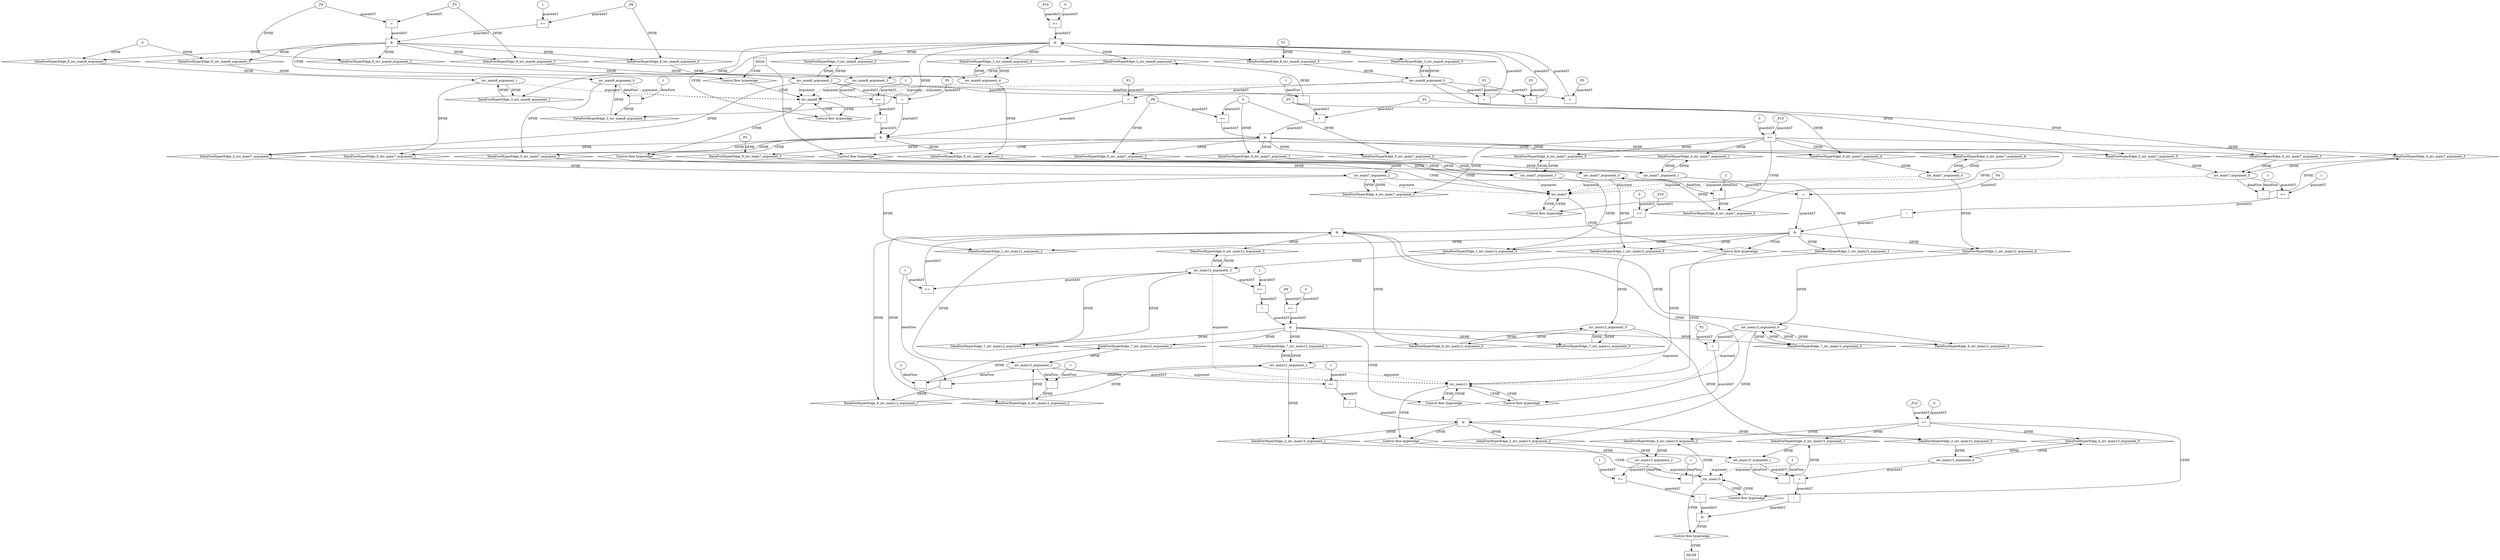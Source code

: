 digraph dag {
"inv_main12" [label="inv_main12" nodeName="inv_main12" class=CONTROL  shape="rect"];
"inv_main15" [label="inv_main15" nodeName="inv_main15" class=CONTROL  shape="rect"];
"inv_main7" [label="inv_main7" nodeName="inv_main7" class=CONTROL  shape="rect"];
"inv_main8" [label="inv_main8" nodeName="inv_main8" class=CONTROL  shape="rect"];
FALSE [label="FALSE" nodeName=FALSE class=CONTROL  shape="rect"];
Initial [label="Initial" nodeName=Initial class=CONTROL  shape="rect"];
ControlFowHyperEdge_0 [label="Control flow hyperedge" nodeName=ControlFowHyperEdge_0 class=controlFlowHyperEdge shape="diamond"];
"inv_main8" -> ControlFowHyperEdge_0 [label="CFHE"]
ControlFowHyperEdge_0 -> "inv_main7" [label="CFHE"]
ControlFowHyperEdge_1 [label="Control flow hyperedge" nodeName=ControlFowHyperEdge_1 class=controlFlowHyperEdge shape="diamond"];
"inv_main7" -> ControlFowHyperEdge_1 [label="CFHE"]
ControlFowHyperEdge_1 -> "inv_main12" [label="CFHE"]
ControlFowHyperEdge_2 [label="Control flow hyperedge" nodeName=ControlFowHyperEdge_2 class=controlFlowHyperEdge shape="diamond"];
"inv_main12" -> ControlFowHyperEdge_2 [label="CFHE"]
ControlFowHyperEdge_2 -> "inv_main15" [label="CFHE"]
ControlFowHyperEdge_3 [label="Control flow hyperedge" nodeName=ControlFowHyperEdge_3 class=controlFlowHyperEdge shape="diamond"];
"inv_main8" -> ControlFowHyperEdge_3 [label="CFHE"]
ControlFowHyperEdge_3 -> "inv_main8" [label="CFHE"]
ControlFowHyperEdge_4 [label="Control flow hyperedge" nodeName=ControlFowHyperEdge_4 class=controlFlowHyperEdge shape="diamond"];
"inv_main7" -> ControlFowHyperEdge_4 [label="CFHE"]
ControlFowHyperEdge_4 -> "inv_main7" [label="CFHE"]
ControlFowHyperEdge_5 [label="Control flow hyperedge" nodeName=ControlFowHyperEdge_5 class=controlFlowHyperEdge shape="diamond"];
"inv_main15" -> ControlFowHyperEdge_5 [label="CFHE"]
ControlFowHyperEdge_5 -> "inv_main15" [label="CFHE"]
ControlFowHyperEdge_6 [label="Control flow hyperedge" nodeName=ControlFowHyperEdge_6 class=controlFlowHyperEdge shape="diamond"];
"inv_main12" -> ControlFowHyperEdge_6 [label="CFHE"]
ControlFowHyperEdge_6 -> "inv_main12" [label="CFHE"]
ControlFowHyperEdge_7 [label="Control flow hyperedge" nodeName=ControlFowHyperEdge_7 class=controlFlowHyperEdge shape="diamond"];
"inv_main12" -> ControlFowHyperEdge_7 [label="CFHE"]
ControlFowHyperEdge_7 -> "inv_main12" [label="CFHE"]
ControlFowHyperEdge_8 [label="Control flow hyperedge" nodeName=ControlFowHyperEdge_8 class=controlFlowHyperEdge shape="diamond"];
"Initial" -> ControlFowHyperEdge_8 [label="CFHE"]
ControlFowHyperEdge_8 -> "inv_main8" [label="CFHE"]
ControlFowHyperEdge_9 [label="Control flow hyperedge" nodeName=ControlFowHyperEdge_9 class=controlFlowHyperEdge shape="diamond"];
"Initial" -> ControlFowHyperEdge_9 [label="CFHE"]
ControlFowHyperEdge_9 -> "inv_main7" [label="CFHE"]
ControlFowHyperEdge_10 [label="Control flow hyperedge" nodeName=ControlFowHyperEdge_10 class=controlFlowHyperEdge shape="diamond"];
"inv_main15" -> ControlFowHyperEdge_10 [label="CFHE"]
ControlFowHyperEdge_10 -> "FALSE" [label="CFHE"]
"inv_main7_argument_0" [label="inv_main7_argument_0" nodeName=argument0 class=argument  head="inv_main7" shape="oval"];
"inv_main7_argument_0" -> "inv_main7"[label="argument" style="dashed"]
"inv_main7_argument_1" [label="inv_main7_argument_1" nodeName=argument1 class=argument  head="inv_main7" shape="oval"];
"inv_main7_argument_1" -> "inv_main7"[label="argument" style="dashed"]
"inv_main7_argument_2" [label="inv_main7_argument_2" nodeName=argument2 class=argument  head="inv_main7" shape="oval"];
"inv_main7_argument_2" -> "inv_main7"[label="argument" style="dashed"]
"inv_main7_argument_3" [label="inv_main7_argument_3" nodeName=argument3 class=argument  head="inv_main7" shape="oval"];
"inv_main7_argument_3" -> "inv_main7"[label="argument" style="dashed"]
"inv_main7_argument_4" [label="inv_main7_argument_4" nodeName=argument4 class=argument  head="inv_main7" shape="oval"];
"inv_main7_argument_4" -> "inv_main7"[label="argument" style="dashed"]
"inv_main7_argument_5" [label="inv_main7_argument_5" nodeName=argument5 class=argument  head="inv_main7" shape="oval"];
"inv_main7_argument_5" -> "inv_main7"[label="argument" style="dashed"]
"inv_main8_argument_0" [label="inv_main8_argument_0" nodeName=argument0 class=argument  head="inv_main8" shape="oval"];
"inv_main8_argument_0" -> "inv_main8"[label="argument" style="dashed"]
"inv_main8_argument_1" [label="inv_main8_argument_1" nodeName=argument1 class=argument  head="inv_main8" shape="oval"];
"inv_main8_argument_1" -> "inv_main8"[label="argument" style="dashed"]
"inv_main8_argument_2" [label="inv_main8_argument_2" nodeName=argument2 class=argument  head="inv_main8" shape="oval"];
"inv_main8_argument_2" -> "inv_main8"[label="argument" style="dashed"]
"inv_main8_argument_3" [label="inv_main8_argument_3" nodeName=argument3 class=argument  head="inv_main8" shape="oval"];
"inv_main8_argument_3" -> "inv_main8"[label="argument" style="dashed"]
"inv_main8_argument_4" [label="inv_main8_argument_4" nodeName=argument4 class=argument  head="inv_main8" shape="oval"];
"inv_main8_argument_4" -> "inv_main8"[label="argument" style="dashed"]
"inv_main8_argument_5" [label="inv_main8_argument_5" nodeName=argument5 class=argument  head="inv_main8" shape="oval"];
"inv_main8_argument_5" -> "inv_main8"[label="argument" style="dashed"]
"inv_main12_argument_0" [label="inv_main12_argument_0" nodeName=argument0 class=argument  head="inv_main12" shape="oval"];
"inv_main12_argument_0" -> "inv_main12"[label="argument" style="dashed"]
"inv_main12_argument_1" [label="inv_main12_argument_1" nodeName=argument1 class=argument  head="inv_main12" shape="oval"];
"inv_main12_argument_1" -> "inv_main12"[label="argument" style="dashed"]
"inv_main12_argument_2" [label="inv_main12_argument_2" nodeName=argument2 class=argument  head="inv_main12" shape="oval"];
"inv_main12_argument_2" -> "inv_main12"[label="argument" style="dashed"]
"inv_main12_argument_3" [label="inv_main12_argument_3" nodeName=argument3 class=argument  head="inv_main12" shape="oval"];
"inv_main12_argument_3" -> "inv_main12"[label="argument" style="dashed"]
"inv_main12_argument_4" [label="inv_main12_argument_4" nodeName=argument4 class=argument  head="inv_main12" shape="oval"];
"inv_main12_argument_4" -> "inv_main12"[label="argument" style="dashed"]
"inv_main15_argument_0" [label="inv_main15_argument_0" nodeName=argument0 class=argument  head="inv_main15" shape="oval"];
"inv_main15_argument_0" -> "inv_main15"[label="argument" style="dashed"]
"inv_main15_argument_1" [label="inv_main15_argument_1" nodeName=argument1 class=argument  head="inv_main15" shape="oval"];
"inv_main15_argument_1" -> "inv_main15"[label="argument" style="dashed"]
"inv_main15_argument_2" [label="inv_main15_argument_2" nodeName=argument2 class=argument  head="inv_main15" shape="oval"];
"inv_main15_argument_2" -> "inv_main15"[label="argument" style="dashed"]

"xxxinv_main7___inv_main8_0xxx_and" [label="&" nodeName="xxxinv_main7___inv_main8_0xxx_and" class=Operator shape="rect"];
"xxxinv_main7___inv_main8_0xxxguard_0_node_0" [label="!" nodeName="xxxinv_main7___inv_main8_0xxxguard_0_node_0" class=Operator shape="rect"];
"xxxinv_main7___inv_main8_0xxxguard_0_node_1" [label=">=" nodeName="xxxinv_main7___inv_main8_0xxxguard_0_node_1" class=Operator  shape="rect"];
"xxxinv_main7___inv_main8_0xxxguard_0_node_3" [label="1" nodeName="xxxinv_main7___inv_main8_0xxxguard_0_node_3" class=IdealInt ];
"xxxinv_main7___inv_main8_0xxxguard_0_node_1" -> "xxxinv_main7___inv_main8_0xxxguard_0_node_0"[label="guardAST"]
"inv_main8_argument_3" -> "xxxinv_main7___inv_main8_0xxxguard_0_node_1"[label="guardAST"]
"xxxinv_main7___inv_main8_0xxxguard_0_node_3" -> "xxxinv_main7___inv_main8_0xxxguard_0_node_1"[label="guardAST"]

"xxxinv_main7___inv_main8_0xxxguard_0_node_0" -> "xxxinv_main7___inv_main8_0xxx_and" [label="guardAST"];
"xxxinv_main7___inv_main8_0xxxguard1_node_0" [label="=" nodeName="xxxinv_main7___inv_main8_0xxxguard1_node_0" class=Operator  shape="rect"];
"xxxinv_main7___inv_main8_0xxxguard1_node_1" [label="P5" nodeName="xxxinv_main7___inv_main8_0xxxguard1_node_1" class=symbolicConstant ];
"xxxinv_main7___inv_main8_0xxxguard1_node_1" -> "xxxinv_main7___inv_main8_0xxxguard1_node_0"[label="guardAST"]
"inv_main8_argument_2" -> "xxxinv_main7___inv_main8_0xxxguard1_node_0"[label="guardAST"]

"xxxinv_main7___inv_main8_0xxxguard1_node_0" -> "xxxinv_main7___inv_main8_0xxx_and" [label="guardAST"];
"xxxinv_main7___inv_main8_0xxxguard2_node_0" [label="=" nodeName="xxxinv_main7___inv_main8_0xxxguard2_node_0" class=Operator  shape="rect"];
"xxxinv_main7___inv_main8_0xxxguard2_node_1" [label="P3" nodeName="xxxinv_main7___inv_main8_0xxxguard2_node_1" class=symbolicConstant ];
"xxxinv_main7___inv_main8_0xxxguard2_node_1" -> "xxxinv_main7___inv_main8_0xxxguard2_node_0"[label="guardAST"]
"inv_main8_argument_5" -> "xxxinv_main7___inv_main8_0xxxguard2_node_0"[label="guardAST"]

"xxxinv_main7___inv_main8_0xxxguard2_node_0" -> "xxxinv_main7___inv_main8_0xxx_and" [label="guardAST"];
"xxxinv_main7___inv_main8_0xxx_and" -> "ControlFowHyperEdge_0" [label="CFHE"];

"xxxinv_main12___inv_main7_1xxx_and" [label="&" nodeName="xxxinv_main12___inv_main7_1xxx_and" class=Operator shape="rect"];
"xxxinv_main12___inv_main7_1xxxguard_0_node_0" [label="!" nodeName="xxxinv_main12___inv_main7_1xxxguard_0_node_0" class=Operator shape="rect"];
"xxxinv_main12___inv_main7_1xxxguard_0_node_1" [label=">=" nodeName="xxxinv_main12___inv_main7_1xxxguard_0_node_1" class=Operator  shape="rect"];
"xxxinv_main12___inv_main7_1xxxguard_0_node_3" [label="1" nodeName="xxxinv_main12___inv_main7_1xxxguard_0_node_3" class=IdealInt ];
"xxxinv_main12___inv_main7_1xxxguard_0_node_1" -> "xxxinv_main12___inv_main7_1xxxguard_0_node_0"[label="guardAST"]
"inv_main7_argument_5" -> "xxxinv_main12___inv_main7_1xxxguard_0_node_1"[label="guardAST"]
"xxxinv_main12___inv_main7_1xxxguard_0_node_3" -> "xxxinv_main12___inv_main7_1xxxguard_0_node_1"[label="guardAST"]

"xxxinv_main12___inv_main7_1xxxguard_0_node_0" -> "xxxinv_main12___inv_main7_1xxx_and" [label="guardAST"];
"xxxinv_main12___inv_main7_1xxxguard1_node_0" [label="=" nodeName="xxxinv_main12___inv_main7_1xxxguard1_node_0" class=Operator  shape="rect"];
"xxxinv_main12___inv_main7_1xxxguard1_node_1" [label="P4" nodeName="xxxinv_main12___inv_main7_1xxxguard1_node_1" class=symbolicConstant ];
"xxxinv_main12___inv_main7_1xxxguard1_node_1" -> "xxxinv_main12___inv_main7_1xxxguard1_node_0"[label="guardAST"]
"inv_main7_argument_2" -> "xxxinv_main12___inv_main7_1xxxguard1_node_0"[label="guardAST"]

"xxxinv_main12___inv_main7_1xxxguard1_node_0" -> "xxxinv_main12___inv_main7_1xxx_and" [label="guardAST"];
"xxxinv_main12___inv_main7_1xxx_and" -> "ControlFowHyperEdge_1" [label="CFHE"];

"xxxinv_main15___inv_main12_2xxx_and" [label="&" nodeName="xxxinv_main15___inv_main12_2xxx_and" class=Operator shape="rect"];
"xxxinv_main15___inv_main12_2xxxguard_0_node_0" [label="!" nodeName="xxxinv_main15___inv_main12_2xxxguard_0_node_0" class=Operator shape="rect"];
"xxxinv_main15___inv_main12_2xxxguard_0_node_1" [label=">=" nodeName="xxxinv_main15___inv_main12_2xxxguard_0_node_1" class=Operator  shape="rect"];
"xxxinv_main15___inv_main12_2xxxguard_0_node_3" [label="1" nodeName="xxxinv_main15___inv_main12_2xxxguard_0_node_3" class=IdealInt ];
"xxxinv_main15___inv_main12_2xxxguard_0_node_1" -> "xxxinv_main15___inv_main12_2xxxguard_0_node_0"[label="guardAST"]
"inv_main12_argument_2" -> "xxxinv_main15___inv_main12_2xxxguard_0_node_1"[label="guardAST"]
"xxxinv_main15___inv_main12_2xxxguard_0_node_3" -> "xxxinv_main15___inv_main12_2xxxguard_0_node_1"[label="guardAST"]

"xxxinv_main15___inv_main12_2xxxguard_0_node_0" -> "xxxinv_main15___inv_main12_2xxx_and" [label="guardAST"];
"xxxinv_main15___inv_main12_2xxxguard1_node_0" [label="=" nodeName="xxxinv_main15___inv_main12_2xxxguard1_node_0" class=Operator  shape="rect"];
"xxxinv_main15___inv_main12_2xxxguard1_node_1" [label="P2" nodeName="xxxinv_main15___inv_main12_2xxxguard1_node_1" class=symbolicConstant ];
"xxxinv_main15___inv_main12_2xxxguard1_node_1" -> "xxxinv_main15___inv_main12_2xxxguard1_node_0"[label="guardAST"]
"inv_main12_argument_4" -> "xxxinv_main15___inv_main12_2xxxguard1_node_0"[label="guardAST"]

"xxxinv_main15___inv_main12_2xxxguard1_node_0" -> "xxxinv_main15___inv_main12_2xxx_and" [label="guardAST"];
"xxxinv_main15___inv_main12_2xxx_and" -> "ControlFowHyperEdge_2" [label="CFHE"];
"xxxinv_main8___inv_main8_3xxx_and" [label="&" nodeName="xxxinv_main8___inv_main8_3xxx_and" class=Operator shape="rect"];
"xxxinv_main8___inv_main8_3xxxguard_0_node_0" [label=">=" nodeName="xxxinv_main8___inv_main8_3xxxguard_0_node_0" class=Operator  shape="rect"];
"xxxinv_main8___inv_main8_3xxxguard_0_node_1" [label="_P10" nodeName="xxxinv_main8___inv_main8_3xxxguard_0_node_1" class=symbolicConstant ];
"xxxinv_main8___inv_main8_3xxxguard_0_node_2" [label="0" nodeName="xxxinv_main8___inv_main8_3xxxguard_0_node_2" class=IdealInt ];
"xxxinv_main8___inv_main8_3xxxguard_0_node_1" -> "xxxinv_main8___inv_main8_3xxxguard_0_node_0"[label="guardAST"]
"xxxinv_main8___inv_main8_3xxxguard_0_node_2" -> "xxxinv_main8___inv_main8_3xxxguard_0_node_0"[label="guardAST"]

"xxxinv_main8___inv_main8_3xxxguard_0_node_0" -> "xxxinv_main8___inv_main8_3xxx_and" [label="guardAST"];
"xxxinv_main8___inv_main8_3xxxguard1_node_0" [label="=" nodeName="xxxinv_main8___inv_main8_3xxxguard1_node_0" class=Operator  shape="rect"];
"xxxinv_main8___inv_main8_3xxxguard1_node_1" [label="P5" nodeName="xxxinv_main8___inv_main8_3xxxguard1_node_1" class=symbolicConstant ];
"xxxinv_main8___inv_main8_3xxxguard1_node_1" -> "xxxinv_main8___inv_main8_3xxxguard1_node_0"[label="guardAST"]
"inv_main8_argument_2" -> "xxxinv_main8___inv_main8_3xxxguard1_node_0"[label="guardAST"]

"xxxinv_main8___inv_main8_3xxxguard1_node_0" -> "xxxinv_main8___inv_main8_3xxx_and" [label="guardAST"];
"xxxinv_main8___inv_main8_3xxxguard2_node_0" [label="=" nodeName="xxxinv_main8___inv_main8_3xxxguard2_node_0" class=Operator  shape="rect"];
"xxxinv_main8___inv_main8_3xxxguard2_node_1" [label="P1" nodeName="xxxinv_main8___inv_main8_3xxxguard2_node_1" class=symbolicConstant ];
"xxxinv_main8___inv_main8_3xxxguard2_node_1" -> "xxxinv_main8___inv_main8_3xxxguard2_node_0"[label="guardAST"]
"inv_main8_argument_5" -> "xxxinv_main8___inv_main8_3xxxguard2_node_0"[label="guardAST"]

"xxxinv_main8___inv_main8_3xxxguard2_node_0" -> "xxxinv_main8___inv_main8_3xxx_and" [label="guardAST"];
"xxxinv_main8___inv_main8_3xxxguard3_node_0" [label="=" nodeName="xxxinv_main8___inv_main8_3xxxguard3_node_0" class=Operator  shape="rect"];
"xxxinv_main8___inv_main8_3xxxguard3_node_1" [label="P3" nodeName="xxxinv_main8___inv_main8_3xxxguard3_node_1" class=symbolicConstant ];
"xxxinv_main8___inv_main8_3xxxguard3_node_1" -> "xxxinv_main8___inv_main8_3xxxguard3_node_0"[label="guardAST"]
"inv_main8_argument_5" -> "xxxinv_main8___inv_main8_3xxxguard3_node_0"[label="guardAST"]

"xxxinv_main8___inv_main8_3xxxguard3_node_0" -> "xxxinv_main8___inv_main8_3xxx_and" [label="guardAST"];
"xxxinv_main8___inv_main8_3xxx_and" -> "ControlFowHyperEdge_3" [label="CFHE"];
"xxxinv_main8___inv_main8_3xxxdataFlow_0_node_0" [label="-" nodeName="xxxinv_main8___inv_main8_3xxxdataFlow_0_node_0" class= Operator shape="rect"];
"xxxinv_main8___inv_main8_3xxxdataFlow_0_node_2" [label="-1" nodeName="xxxinv_main8___inv_main8_3xxxdataFlow_0_node_2" class=IdealInt ];
"inv_main8_argument_3" -> "xxxinv_main8___inv_main8_3xxxdataFlow_0_node_0"[label="dataFlow"]
"xxxinv_main8___inv_main8_3xxxdataFlow_0_node_2" -> "xxxinv_main8___inv_main8_3xxxdataFlow_0_node_0"[label="dataFlow"]

"xxxinv_main8___inv_main8_3xxxdataFlow1_node_0" [label="-" nodeName="xxxinv_main8___inv_main8_3xxxdataFlow1_node_0" class= Operator shape="rect"];
"xxxinv_main8___inv_main8_3xxxdataFlow1_node_2" [label="1" nodeName="xxxinv_main8___inv_main8_3xxxdataFlow1_node_2" class=IdealInt ];
"inv_main8_argument_0" -> "xxxinv_main8___inv_main8_3xxxdataFlow1_node_0"[label="dataFlow"]
"xxxinv_main8___inv_main8_3xxxdataFlow1_node_2" -> "xxxinv_main8___inv_main8_3xxxdataFlow1_node_0"[label="dataFlow"]

"xxxinv_main7___inv_main7_4xxxguard_0_node_0" [label=">=" nodeName="xxxinv_main7___inv_main7_4xxxguard_0_node_0" class=Operator  shape="rect"];
"xxxinv_main7___inv_main7_4xxxguard_0_node_1" [label="_P10" nodeName="xxxinv_main7___inv_main7_4xxxguard_0_node_1" class=symbolicConstant ];
"xxxinv_main7___inv_main7_4xxxguard_0_node_2" [label="0" nodeName="xxxinv_main7___inv_main7_4xxxguard_0_node_2" class=IdealInt ];
"xxxinv_main7___inv_main7_4xxxguard_0_node_1" -> "xxxinv_main7___inv_main7_4xxxguard_0_node_0"[label="guardAST"]
"xxxinv_main7___inv_main7_4xxxguard_0_node_2" -> "xxxinv_main7___inv_main7_4xxxguard_0_node_0"[label="guardAST"]

"xxxinv_main7___inv_main7_4xxxguard_0_node_0" -> "ControlFowHyperEdge_4" [label="CFHE"];


"xxxinv_main7___inv_main7_4xxxdataFlow2_node_0" [label="-" nodeName="xxxinv_main7___inv_main7_4xxxdataFlow2_node_0" class= Operator shape="rect"];
"xxxinv_main7___inv_main7_4xxxdataFlow2_node_2" [label="-1" nodeName="xxxinv_main7___inv_main7_4xxxdataFlow2_node_2" class=IdealInt ];
"inv_main7_argument_5" -> "xxxinv_main7___inv_main7_4xxxdataFlow2_node_0"[label="dataFlow"]
"xxxinv_main7___inv_main7_4xxxdataFlow2_node_2" -> "xxxinv_main7___inv_main7_4xxxdataFlow2_node_0"[label="dataFlow"]

"xxxinv_main7___inv_main7_4xxxdataFlow3_node_0" [label="-" nodeName="xxxinv_main7___inv_main7_4xxxdataFlow3_node_0" class= Operator shape="rect"];
"xxxinv_main7___inv_main7_4xxxdataFlow3_node_2" [label="2" nodeName="xxxinv_main7___inv_main7_4xxxdataFlow3_node_2" class=IdealInt ];
"inv_main7_argument_0" -> "xxxinv_main7___inv_main7_4xxxdataFlow3_node_0"[label="dataFlow"]
"xxxinv_main7___inv_main7_4xxxdataFlow3_node_2" -> "xxxinv_main7___inv_main7_4xxxdataFlow3_node_0"[label="dataFlow"]

"xxxinv_main15___inv_main15_5xxxguard_0_node_0" [label=">=" nodeName="xxxinv_main15___inv_main15_5xxxguard_0_node_0" class=Operator  shape="rect"];
"xxxinv_main15___inv_main15_5xxxguard_0_node_1" [label="_P10" nodeName="xxxinv_main15___inv_main15_5xxxguard_0_node_1" class=symbolicConstant ];
"xxxinv_main15___inv_main15_5xxxguard_0_node_2" [label="0" nodeName="xxxinv_main15___inv_main15_5xxxguard_0_node_2" class=IdealInt ];
"xxxinv_main15___inv_main15_5xxxguard_0_node_1" -> "xxxinv_main15___inv_main15_5xxxguard_0_node_0"[label="guardAST"]
"xxxinv_main15___inv_main15_5xxxguard_0_node_2" -> "xxxinv_main15___inv_main15_5xxxguard_0_node_0"[label="guardAST"]

"xxxinv_main15___inv_main15_5xxxguard_0_node_0" -> "ControlFowHyperEdge_5" [label="CFHE"];
"xxxinv_main15___inv_main15_5xxxdataFlow_0_node_0" [label="-" nodeName="xxxinv_main15___inv_main15_5xxxdataFlow_0_node_0" class= Operator shape="rect"];
"xxxinv_main15___inv_main15_5xxxdataFlow_0_node_2" [label="-1" nodeName="xxxinv_main15___inv_main15_5xxxdataFlow_0_node_2" class=IdealInt ];
"inv_main15_argument_2" -> "xxxinv_main15___inv_main15_5xxxdataFlow_0_node_0"[label="dataFlow"]
"xxxinv_main15___inv_main15_5xxxdataFlow_0_node_2" -> "xxxinv_main15___inv_main15_5xxxdataFlow_0_node_0"[label="dataFlow"]

"xxxinv_main15___inv_main15_5xxxdataFlow1_node_0" [label="-" nodeName="xxxinv_main15___inv_main15_5xxxdataFlow1_node_0" class= Operator shape="rect"];
"xxxinv_main15___inv_main15_5xxxdataFlow1_node_2" [label="2" nodeName="xxxinv_main15___inv_main15_5xxxdataFlow1_node_2" class=IdealInt ];
"inv_main15_argument_1" -> "xxxinv_main15___inv_main15_5xxxdataFlow1_node_0"[label="dataFlow"]
"xxxinv_main15___inv_main15_5xxxdataFlow1_node_2" -> "xxxinv_main15___inv_main15_5xxxdataFlow1_node_0"[label="dataFlow"]

"xxxinv_main12___inv_main12_6xxx_and" [label="&" nodeName="xxxinv_main12___inv_main12_6xxx_and" class=Operator shape="rect"];
"xxxinv_main12___inv_main12_6xxxguard_0_node_0" [label=">=" nodeName="xxxinv_main12___inv_main12_6xxxguard_0_node_0" class=Operator  shape="rect"];
"inv_main12_argument_3" -> "xxxinv_main12___inv_main12_6xxxguard_0_node_0"[label="guardAST"]
"xxxinv_main12___inv_main12_6xxxdataFlow2_node_2" -> "xxxinv_main12___inv_main12_6xxxguard_0_node_0"[label="guardAST"]

"xxxinv_main12___inv_main12_6xxxguard_0_node_0" -> "xxxinv_main12___inv_main12_6xxx_and" [label="guardAST"];
"xxxinv_main12___inv_main12_6xxxguard1_node_0" [label=">=" nodeName="xxxinv_main12___inv_main12_6xxxguard1_node_0" class=Operator  shape="rect"];
"xxxinv_main12___inv_main12_6xxxguard1_node_1" [label="_P10" nodeName="xxxinv_main12___inv_main12_6xxxguard1_node_1" class=symbolicConstant ];
"xxxinv_main12___inv_main12_6xxxguard1_node_2" [label="0" nodeName="xxxinv_main12___inv_main12_6xxxguard1_node_2" class=IdealInt ];
"xxxinv_main12___inv_main12_6xxxguard1_node_1" -> "xxxinv_main12___inv_main12_6xxxguard1_node_0"[label="guardAST"]
"xxxinv_main12___inv_main12_6xxxguard1_node_2" -> "xxxinv_main12___inv_main12_6xxxguard1_node_0"[label="guardAST"]

"xxxinv_main12___inv_main12_6xxxguard1_node_0" -> "xxxinv_main12___inv_main12_6xxx_and" [label="guardAST"];
"xxxinv_main12___inv_main12_6xxx_and" -> "ControlFowHyperEdge_6" [label="CFHE"];
"xxxinv_main12___inv_main12_6xxxdataFlow_0_node_0" [label="-" nodeName="xxxinv_main12___inv_main12_6xxxdataFlow_0_node_0" class= Operator shape="rect"];
"xxxinv_main12___inv_main12_6xxxdataFlow_0_node_2" [label="-1" nodeName="xxxinv_main12___inv_main12_6xxxdataFlow_0_node_2" class=IdealInt ];
"inv_main12_argument_2" -> "xxxinv_main12___inv_main12_6xxxdataFlow_0_node_0"[label="dataFlow"]
"xxxinv_main12___inv_main12_6xxxdataFlow_0_node_2" -> "xxxinv_main12___inv_main12_6xxxdataFlow_0_node_0"[label="dataFlow"]


"xxxinv_main12___inv_main12_6xxxdataFlow2_node_0" [label="-" nodeName="xxxinv_main12___inv_main12_6xxxdataFlow2_node_0" class= Operator shape="rect"];
"xxxinv_main12___inv_main12_6xxxdataFlow2_node_2" [label="1" nodeName="xxxinv_main12___inv_main12_6xxxdataFlow2_node_2" class=IdealInt ];
"inv_main12_argument_1" -> "xxxinv_main12___inv_main12_6xxxdataFlow2_node_0"[label="dataFlow"]
"xxxinv_main12___inv_main12_6xxxdataFlow2_node_2" -> "xxxinv_main12___inv_main12_6xxxdataFlow2_node_0"[label="dataFlow"]

"xxxinv_main12___inv_main12_7xxx_and" [label="&" nodeName="xxxinv_main12___inv_main12_7xxx_and" class=Operator shape="rect"];
"xxxinv_main12___inv_main12_7xxxguard_0_node_0" [label="!" nodeName="xxxinv_main12___inv_main12_7xxxguard_0_node_0" class=Operator shape="rect"];
"xxxinv_main12___inv_main12_7xxxguard_0_node_1" [label=">=" nodeName="xxxinv_main12___inv_main12_7xxxguard_0_node_1" class=Operator  shape="rect"];
"xxxinv_main12___inv_main12_7xxxguard_0_node_3" [label="1" nodeName="xxxinv_main12___inv_main12_7xxxguard_0_node_3" class=IdealInt ];
"xxxinv_main12___inv_main12_7xxxguard_0_node_1" -> "xxxinv_main12___inv_main12_7xxxguard_0_node_0"[label="guardAST"]
"inv_main12_argument_3" -> "xxxinv_main12___inv_main12_7xxxguard_0_node_1"[label="guardAST"]
"xxxinv_main12___inv_main12_7xxxguard_0_node_3" -> "xxxinv_main12___inv_main12_7xxxguard_0_node_1"[label="guardAST"]

"xxxinv_main12___inv_main12_7xxxguard_0_node_0" -> "xxxinv_main12___inv_main12_7xxx_and" [label="guardAST"];
"xxxinv_main12___inv_main12_7xxxguard1_node_0" [label=">=" nodeName="xxxinv_main12___inv_main12_7xxxguard1_node_0" class=Operator  shape="rect"];
"xxxinv_main12___inv_main12_7xxxguard1_node_1" [label="_P9" nodeName="xxxinv_main12___inv_main12_7xxxguard1_node_1" class=symbolicConstant ];
"xxxinv_main12___inv_main12_7xxxguard1_node_2" [label="0" nodeName="xxxinv_main12___inv_main12_7xxxguard1_node_2" class=IdealInt ];
"xxxinv_main12___inv_main12_7xxxguard1_node_1" -> "xxxinv_main12___inv_main12_7xxxguard1_node_0"[label="guardAST"]
"xxxinv_main12___inv_main12_7xxxguard1_node_2" -> "xxxinv_main12___inv_main12_7xxxguard1_node_0"[label="guardAST"]

"xxxinv_main12___inv_main12_7xxxguard1_node_0" -> "xxxinv_main12___inv_main12_7xxx_and" [label="guardAST"];
"xxxinv_main12___inv_main12_7xxx_and" -> "ControlFowHyperEdge_7" [label="CFHE"];
"xxxinv_main12___inv_main12_7xxxdataFlow_0_node_0" [label="-" nodeName="xxxinv_main12___inv_main12_7xxxdataFlow_0_node_0" class= Operator shape="rect"];
"xxxinv_main12___inv_main12_7xxxdataFlow_0_node_2" [label="-1" nodeName="xxxinv_main12___inv_main12_7xxxdataFlow_0_node_2" class=IdealInt ];
"inv_main12_argument_2" -> "xxxinv_main12___inv_main12_7xxxdataFlow_0_node_0"[label="dataFlow"]
"xxxinv_main12___inv_main12_7xxxdataFlow_0_node_2" -> "xxxinv_main12___inv_main12_7xxxdataFlow_0_node_0"[label="dataFlow"]


"xxxinv_main8___Initial_8xxx_and" [label="&" nodeName="xxxinv_main8___Initial_8xxx_and" class=Operator shape="rect"];
"xxxinv_main8___Initial_8xxxguard_0_node_0" [label=">=" nodeName="xxxinv_main8___Initial_8xxxguard_0_node_0" class=Operator  shape="rect"];
"xxxinv_main8___Initial_8xxxguard_0_node_2" [label="1" nodeName="xxxinv_main8___Initial_8xxxguard_0_node_2" class=IdealInt ];
"xxxinv_main8___Initial_8xxxdataFlow4_node_0" -> "xxxinv_main8___Initial_8xxxguard_0_node_0"[label="guardAST"]
"xxxinv_main8___Initial_8xxxguard_0_node_2" -> "xxxinv_main8___Initial_8xxxguard_0_node_0"[label="guardAST"]

"xxxinv_main8___Initial_8xxxguard_0_node_0" -> "xxxinv_main8___Initial_8xxx_and" [label="guardAST"];
"xxxinv_main8___Initial_8xxxguard1_node_0" [label="=" nodeName="xxxinv_main8___Initial_8xxxguard1_node_0" class=Operator  shape="rect"];
"xxxinv_main8___Initial_8xxxdataFlow3_node_0" -> "xxxinv_main8___Initial_8xxxguard1_node_0"[label="guardAST"]
"xxxinv_main8___Initial_8xxxdataFlow1_node_0" -> "xxxinv_main8___Initial_8xxxguard1_node_0"[label="guardAST"]

"xxxinv_main8___Initial_8xxxguard1_node_0" -> "xxxinv_main8___Initial_8xxx_and" [label="guardAST"];
"xxxinv_main8___Initial_8xxx_and" -> "ControlFowHyperEdge_8" [label="CFHE"];
"xxxinv_main8___Initial_8xxxdataFlow_0_node_0" [label="0" nodeName="xxxinv_main8___Initial_8xxxdataFlow_0_node_0" class=IdealInt ];

"xxxinv_main8___Initial_8xxxdataFlow1_node_0" [label="_P4" nodeName="xxxinv_main8___Initial_8xxxdataFlow1_node_0" class=symbolicConstant ];

"xxxinv_main8___Initial_8xxxdataFlow2_node_0" [label="P1" nodeName="xxxinv_main8___Initial_8xxxdataFlow2_node_0" class=symbolicConstant ];

"xxxinv_main8___Initial_8xxxdataFlow3_node_0" [label="_P3" nodeName="xxxinv_main8___Initial_8xxxdataFlow3_node_0" class=symbolicConstant ];

"xxxinv_main8___Initial_8xxxdataFlow4_node_0" [label="_P8" nodeName="xxxinv_main8___Initial_8xxxdataFlow4_node_0" class=symbolicConstant ];


"xxxinv_main7___Initial_9xxx_and" [label="&" nodeName="xxxinv_main7___Initial_9xxx_and" class=Operator shape="rect"];
"xxxinv_main7___Initial_9xxxguard_0_node_0" [label=">=" nodeName="xxxinv_main7___Initial_9xxxguard_0_node_0" class=Operator  shape="rect"];
"xxxinv_main7___Initial_9xxxdataFlow2_node_0" -> "xxxinv_main7___Initial_9xxxguard_0_node_0"[label="guardAST"]
"xxxinv_main7___Initial_9xxxdataFlow5_node_0" -> "xxxinv_main7___Initial_9xxxguard_0_node_0"[label="guardAST"]

"xxxinv_main7___Initial_9xxxguard_0_node_0" -> "xxxinv_main7___Initial_9xxx_and" [label="guardAST"];
"xxxinv_main7___Initial_9xxxguard1_node_0" [label="=" nodeName="xxxinv_main7___Initial_9xxxguard1_node_0" class=Operator  shape="rect"];
"xxxinv_main7___Initial_9xxxdataFlow3_node_0" -> "xxxinv_main7___Initial_9xxxguard1_node_0"[label="guardAST"]
"xxxinv_main7___Initial_9xxxdataFlow1_node_0" -> "xxxinv_main7___Initial_9xxxguard1_node_0"[label="guardAST"]

"xxxinv_main7___Initial_9xxxguard1_node_0" -> "xxxinv_main7___Initial_9xxx_and" [label="guardAST"];
"xxxinv_main7___Initial_9xxx_and" -> "ControlFowHyperEdge_9" [label="CFHE"];
"xxxinv_main7___Initial_9xxxdataFlow_0_node_0" [label="P3" nodeName="xxxinv_main7___Initial_9xxxdataFlow_0_node_0" class=symbolicConstant ];

"xxxinv_main7___Initial_9xxxdataFlow1_node_0" [label="_P5" nodeName="xxxinv_main7___Initial_9xxxdataFlow1_node_0" class=symbolicConstant ];

"xxxinv_main7___Initial_9xxxdataFlow2_node_0" [label="0" nodeName="xxxinv_main7___Initial_9xxxdataFlow2_node_0" class=IdealInt ];

"xxxinv_main7___Initial_9xxxdataFlow3_node_0" [label="_P1" nodeName="xxxinv_main7___Initial_9xxxdataFlow3_node_0" class=symbolicConstant ];


"xxxinv_main7___Initial_9xxxdataFlow5_node_0" [label="_P8" nodeName="xxxinv_main7___Initial_9xxxdataFlow5_node_0" class=symbolicConstant ];

"xxxFALSE___inv_main15_10xxx_and" [label="&" nodeName="xxxFALSE___inv_main15_10xxx_and" class=Operator shape="rect"];
"xxxFALSE___inv_main15_10xxxguard_0_node_0" [label="!" nodeName="xxxFALSE___inv_main15_10xxxguard_0_node_0" class=Operator shape="rect"];
"xxxFALSE___inv_main15_10xxxguard_0_node_1" [label="=" nodeName="xxxFALSE___inv_main15_10xxxguard_0_node_1" class=Operator  shape="rect"];
"xxxFALSE___inv_main15_10xxxguard_0_node_1" -> "xxxFALSE___inv_main15_10xxxguard_0_node_0"[label="guardAST"]
"inv_main15_argument_0" -> "xxxFALSE___inv_main15_10xxxguard_0_node_1"[label="guardAST"]
"inv_main15_argument_1" -> "xxxFALSE___inv_main15_10xxxguard_0_node_1"[label="guardAST"]

"xxxFALSE___inv_main15_10xxxguard_0_node_0" -> "xxxFALSE___inv_main15_10xxx_and" [label="guardAST"];
"xxxFALSE___inv_main15_10xxxguard1_node_0" [label="!" nodeName="xxxFALSE___inv_main15_10xxxguard1_node_0" class=Operator shape="rect"];
"xxxFALSE___inv_main15_10xxxguard1_node_1" [label=">=" nodeName="xxxFALSE___inv_main15_10xxxguard1_node_1" class=Operator  shape="rect"];
"xxxFALSE___inv_main15_10xxxguard1_node_3" [label="1" nodeName="xxxFALSE___inv_main15_10xxxguard1_node_3" class=IdealInt ];
"xxxFALSE___inv_main15_10xxxguard1_node_1" -> "xxxFALSE___inv_main15_10xxxguard1_node_0"[label="guardAST"]
"inv_main15_argument_2" -> "xxxFALSE___inv_main15_10xxxguard1_node_1"[label="guardAST"]
"xxxFALSE___inv_main15_10xxxguard1_node_3" -> "xxxFALSE___inv_main15_10xxxguard1_node_1"[label="guardAST"]

"xxxFALSE___inv_main15_10xxxguard1_node_0" -> "xxxFALSE___inv_main15_10xxx_and" [label="guardAST"];
"xxxFALSE___inv_main15_10xxx_and" -> "ControlFowHyperEdge_10" [label="CFHE"];
"inv_main8_argument_0" -> "DataFowHyperEdge_0_inv_main7_argument_0"[label="DFHE"]
"DataFowHyperEdge_0_inv_main7_argument_0" [label="DataFowHyperEdge_0_inv_main7_argument_0" nodeName="DataFowHyperEdge_0_inv_main7_argument_0" class=DataFlowHyperedge shape="diamond"];
"DataFowHyperEdge_0_inv_main7_argument_0" -> "inv_main7_argument_0"[label="DFHE"]
"xxxinv_main7___inv_main8_0xxx_and" -> "DataFowHyperEdge_0_inv_main7_argument_0"[label="DFHE"]
"inv_main8_argument_1" -> "DataFowHyperEdge_0_inv_main7_argument_1"[label="DFHE"]
"DataFowHyperEdge_0_inv_main7_argument_1" [label="DataFowHyperEdge_0_inv_main7_argument_1" nodeName="DataFowHyperEdge_0_inv_main7_argument_1" class=DataFlowHyperedge shape="diamond"];
"DataFowHyperEdge_0_inv_main7_argument_1" -> "inv_main7_argument_1"[label="DFHE"]
"xxxinv_main7___inv_main8_0xxx_and" -> "DataFowHyperEdge_0_inv_main7_argument_1"[label="DFHE"]
"inv_main8_argument_2" -> "DataFowHyperEdge_0_inv_main7_argument_2"[label="DFHE"]
"DataFowHyperEdge_0_inv_main7_argument_2" [label="DataFowHyperEdge_0_inv_main7_argument_2" nodeName="DataFowHyperEdge_0_inv_main7_argument_2" class=DataFlowHyperedge shape="diamond"];
"DataFowHyperEdge_0_inv_main7_argument_2" -> "inv_main7_argument_2"[label="DFHE"]
"xxxinv_main7___inv_main8_0xxx_and" -> "DataFowHyperEdge_0_inv_main7_argument_2"[label="DFHE"]
"inv_main8_argument_4" -> "DataFowHyperEdge_0_inv_main7_argument_3"[label="DFHE"]
"DataFowHyperEdge_0_inv_main7_argument_3" [label="DataFowHyperEdge_0_inv_main7_argument_3" nodeName="DataFowHyperEdge_0_inv_main7_argument_3" class=DataFlowHyperedge shape="diamond"];
"DataFowHyperEdge_0_inv_main7_argument_3" -> "inv_main7_argument_3"[label="DFHE"]
"xxxinv_main7___inv_main8_0xxx_and" -> "DataFowHyperEdge_0_inv_main7_argument_3"[label="DFHE"]
"inv_main7_argument_0" -> "DataFowHyperEdge_1_inv_main12_argument_0"[label="DFHE"]
"DataFowHyperEdge_1_inv_main12_argument_0" [label="DataFowHyperEdge_1_inv_main12_argument_0" nodeName="DataFowHyperEdge_1_inv_main12_argument_0" class=DataFlowHyperedge shape="diamond"];
"DataFowHyperEdge_1_inv_main12_argument_0" -> "inv_main12_argument_0"[label="DFHE"]
"xxxinv_main12___inv_main7_1xxx_and" -> "DataFowHyperEdge_1_inv_main12_argument_0"[label="DFHE"]
"inv_main7_argument_1" -> "DataFowHyperEdge_1_inv_main12_argument_1"[label="DFHE"]
"DataFowHyperEdge_1_inv_main12_argument_1" [label="DataFowHyperEdge_1_inv_main12_argument_1" nodeName="DataFowHyperEdge_1_inv_main12_argument_1" class=DataFlowHyperedge shape="diamond"];
"DataFowHyperEdge_1_inv_main12_argument_1" -> "inv_main12_argument_1"[label="DFHE"]
"xxxinv_main12___inv_main7_1xxx_and" -> "DataFowHyperEdge_1_inv_main12_argument_1"[label="DFHE"]
"inv_main7_argument_2" -> "DataFowHyperEdge_1_inv_main12_argument_2"[label="DFHE"]
"DataFowHyperEdge_1_inv_main12_argument_2" [label="DataFowHyperEdge_1_inv_main12_argument_2" nodeName="DataFowHyperEdge_1_inv_main12_argument_2" class=DataFlowHyperedge shape="diamond"];
"DataFowHyperEdge_1_inv_main12_argument_2" -> "inv_main12_argument_2"[label="DFHE"]
"xxxinv_main12___inv_main7_1xxx_and" -> "DataFowHyperEdge_1_inv_main12_argument_2"[label="DFHE"]
"inv_main7_argument_3" -> "DataFowHyperEdge_1_inv_main12_argument_3"[label="DFHE"]
"DataFowHyperEdge_1_inv_main12_argument_3" [label="DataFowHyperEdge_1_inv_main12_argument_3" nodeName="DataFowHyperEdge_1_inv_main12_argument_3" class=DataFlowHyperedge shape="diamond"];
"DataFowHyperEdge_1_inv_main12_argument_3" -> "inv_main12_argument_3"[label="DFHE"]
"xxxinv_main12___inv_main7_1xxx_and" -> "DataFowHyperEdge_1_inv_main12_argument_3"[label="DFHE"]
"inv_main12_argument_0" -> "DataFowHyperEdge_2_inv_main15_argument_0"[label="DFHE"]
"DataFowHyperEdge_2_inv_main15_argument_0" [label="DataFowHyperEdge_2_inv_main15_argument_0" nodeName="DataFowHyperEdge_2_inv_main15_argument_0" class=DataFlowHyperedge shape="diamond"];
"DataFowHyperEdge_2_inv_main15_argument_0" -> "inv_main15_argument_0"[label="DFHE"]
"xxxinv_main15___inv_main12_2xxx_and" -> "DataFowHyperEdge_2_inv_main15_argument_0"[label="DFHE"]
"inv_main12_argument_1" -> "DataFowHyperEdge_2_inv_main15_argument_1"[label="DFHE"]
"DataFowHyperEdge_2_inv_main15_argument_1" [label="DataFowHyperEdge_2_inv_main15_argument_1" nodeName="DataFowHyperEdge_2_inv_main15_argument_1" class=DataFlowHyperedge shape="diamond"];
"DataFowHyperEdge_2_inv_main15_argument_1" -> "inv_main15_argument_1"[label="DFHE"]
"xxxinv_main15___inv_main12_2xxx_and" -> "DataFowHyperEdge_2_inv_main15_argument_1"[label="DFHE"]
"inv_main12_argument_4" -> "DataFowHyperEdge_2_inv_main15_argument_2"[label="DFHE"]
"DataFowHyperEdge_2_inv_main15_argument_2" [label="DataFowHyperEdge_2_inv_main15_argument_2" nodeName="DataFowHyperEdge_2_inv_main15_argument_2" class=DataFlowHyperedge shape="diamond"];
"DataFowHyperEdge_2_inv_main15_argument_2" -> "inv_main15_argument_2"[label="DFHE"]
"xxxinv_main15___inv_main12_2xxx_and" -> "DataFowHyperEdge_2_inv_main15_argument_2"[label="DFHE"]
"inv_main8_argument_1" -> "DataFowHyperEdge_3_inv_main8_argument_1"[label="DFHE"]
"DataFowHyperEdge_3_inv_main8_argument_1" [label="DataFowHyperEdge_3_inv_main8_argument_1" nodeName="DataFowHyperEdge_3_inv_main8_argument_1" class=DataFlowHyperedge shape="diamond"];
"DataFowHyperEdge_3_inv_main8_argument_1" -> "inv_main8_argument_1"[label="DFHE"]
"xxxinv_main8___inv_main8_3xxx_and" -> "DataFowHyperEdge_3_inv_main8_argument_1"[label="DFHE"]
"inv_main8_argument_2" -> "DataFowHyperEdge_3_inv_main8_argument_2"[label="DFHE"]
"DataFowHyperEdge_3_inv_main8_argument_2" [label="DataFowHyperEdge_3_inv_main8_argument_2" nodeName="DataFowHyperEdge_3_inv_main8_argument_2" class=DataFlowHyperedge shape="diamond"];
"DataFowHyperEdge_3_inv_main8_argument_2" -> "inv_main8_argument_2"[label="DFHE"]
"xxxinv_main8___inv_main8_3xxx_and" -> "DataFowHyperEdge_3_inv_main8_argument_2"[label="DFHE"]
"inv_main8_argument_4" -> "DataFowHyperEdge_3_inv_main8_argument_4"[label="DFHE"]
"DataFowHyperEdge_3_inv_main8_argument_4" [label="DataFowHyperEdge_3_inv_main8_argument_4" nodeName="DataFowHyperEdge_3_inv_main8_argument_4" class=DataFlowHyperedge shape="diamond"];
"DataFowHyperEdge_3_inv_main8_argument_4" -> "inv_main8_argument_4"[label="DFHE"]
"xxxinv_main8___inv_main8_3xxx_and" -> "DataFowHyperEdge_3_inv_main8_argument_4"[label="DFHE"]
"inv_main8_argument_5" -> "DataFowHyperEdge_3_inv_main8_argument_5"[label="DFHE"]
"DataFowHyperEdge_3_inv_main8_argument_5" [label="DataFowHyperEdge_3_inv_main8_argument_5" nodeName="DataFowHyperEdge_3_inv_main8_argument_5" class=DataFlowHyperedge shape="diamond"];
"DataFowHyperEdge_3_inv_main8_argument_5" -> "inv_main8_argument_5"[label="DFHE"]
"xxxinv_main8___inv_main8_3xxx_and" -> "DataFowHyperEdge_3_inv_main8_argument_5"[label="DFHE"]
"inv_main7_argument_1" -> "DataFowHyperEdge_4_inv_main7_argument_1"[label="DFHE"]
"DataFowHyperEdge_4_inv_main7_argument_1" [label="DataFowHyperEdge_4_inv_main7_argument_1" nodeName="DataFowHyperEdge_4_inv_main7_argument_1" class=DataFlowHyperedge shape="diamond"];
"DataFowHyperEdge_4_inv_main7_argument_1" -> "inv_main7_argument_1"[label="DFHE"]
"xxxinv_main7___inv_main7_4xxxguard_0_node_0" -> "DataFowHyperEdge_4_inv_main7_argument_1"[label="DFHE"]
"inv_main7_argument_3" -> "DataFowHyperEdge_4_inv_main7_argument_3"[label="DFHE"]
"DataFowHyperEdge_4_inv_main7_argument_3" [label="DataFowHyperEdge_4_inv_main7_argument_3" nodeName="DataFowHyperEdge_4_inv_main7_argument_3" class=DataFlowHyperedge shape="diamond"];
"DataFowHyperEdge_4_inv_main7_argument_3" -> "inv_main7_argument_3"[label="DFHE"]
"xxxinv_main7___inv_main7_4xxxguard_0_node_0" -> "DataFowHyperEdge_4_inv_main7_argument_3"[label="DFHE"]
"inv_main15_argument_0" -> "DataFowHyperEdge_5_inv_main15_argument_0"[label="DFHE"]
"DataFowHyperEdge_5_inv_main15_argument_0" [label="DataFowHyperEdge_5_inv_main15_argument_0" nodeName="DataFowHyperEdge_5_inv_main15_argument_0" class=DataFlowHyperedge shape="diamond"];
"DataFowHyperEdge_5_inv_main15_argument_0" -> "inv_main15_argument_0"[label="DFHE"]
"xxxinv_main15___inv_main15_5xxxguard_0_node_0" -> "DataFowHyperEdge_5_inv_main15_argument_0"[label="DFHE"]
"inv_main12_argument_0" -> "DataFowHyperEdge_6_inv_main12_argument_0"[label="DFHE"]
"DataFowHyperEdge_6_inv_main12_argument_0" [label="DataFowHyperEdge_6_inv_main12_argument_0" nodeName="DataFowHyperEdge_6_inv_main12_argument_0" class=DataFlowHyperedge shape="diamond"];
"DataFowHyperEdge_6_inv_main12_argument_0" -> "inv_main12_argument_0"[label="DFHE"]
"xxxinv_main12___inv_main12_6xxx_and" -> "DataFowHyperEdge_6_inv_main12_argument_0"[label="DFHE"]
"inv_main12_argument_3" -> "DataFowHyperEdge_6_inv_main12_argument_3"[label="DFHE"]
"DataFowHyperEdge_6_inv_main12_argument_3" [label="DataFowHyperEdge_6_inv_main12_argument_3" nodeName="DataFowHyperEdge_6_inv_main12_argument_3" class=DataFlowHyperedge shape="diamond"];
"DataFowHyperEdge_6_inv_main12_argument_3" -> "inv_main12_argument_3"[label="DFHE"]
"xxxinv_main12___inv_main12_6xxx_and" -> "DataFowHyperEdge_6_inv_main12_argument_3"[label="DFHE"]
"inv_main12_argument_0" -> "DataFowHyperEdge_7_inv_main12_argument_0"[label="DFHE"]
"DataFowHyperEdge_7_inv_main12_argument_0" [label="DataFowHyperEdge_7_inv_main12_argument_0" nodeName="DataFowHyperEdge_7_inv_main12_argument_0" class=DataFlowHyperedge shape="diamond"];
"DataFowHyperEdge_7_inv_main12_argument_0" -> "inv_main12_argument_0"[label="DFHE"]
"xxxinv_main12___inv_main12_7xxx_and" -> "DataFowHyperEdge_7_inv_main12_argument_0"[label="DFHE"]
"inv_main12_argument_1" -> "DataFowHyperEdge_7_inv_main12_argument_1"[label="DFHE"]
"DataFowHyperEdge_7_inv_main12_argument_1" [label="DataFowHyperEdge_7_inv_main12_argument_1" nodeName="DataFowHyperEdge_7_inv_main12_argument_1" class=DataFlowHyperedge shape="diamond"];
"DataFowHyperEdge_7_inv_main12_argument_1" -> "inv_main12_argument_1"[label="DFHE"]
"xxxinv_main12___inv_main12_7xxx_and" -> "DataFowHyperEdge_7_inv_main12_argument_1"[label="DFHE"]
"inv_main12_argument_3" -> "DataFowHyperEdge_7_inv_main12_argument_3"[label="DFHE"]
"DataFowHyperEdge_7_inv_main12_argument_3" [label="DataFowHyperEdge_7_inv_main12_argument_3" nodeName="DataFowHyperEdge_7_inv_main12_argument_3" class=DataFlowHyperedge shape="diamond"];
"DataFowHyperEdge_7_inv_main12_argument_3" -> "inv_main12_argument_3"[label="DFHE"]
"xxxinv_main12___inv_main12_7xxx_and" -> "DataFowHyperEdge_7_inv_main12_argument_3"[label="DFHE"]
"DataFowHyperEdge_0_inv_main7_argument_5" [label="DataFowHyperEdge_0_inv_main7_argument_5" nodeName="DataFowHyperEdge_0_inv_main7_argument_5" class=DataFlowHyperedge shape="diamond"];
"DataFowHyperEdge_0_inv_main7_argument_5" -> "inv_main7_argument_5"[label="DFHE"]
"xxxinv_main7___inv_main8_0xxx_and" -> "DataFowHyperEdge_0_inv_main7_argument_5"[label="DFHE"]
"inv_main8_argument_5" -> "DataFowHyperEdge_0_inv_main7_argument_5" [label="DFHE"];
"DataFowHyperEdge_1_inv_main12_argument_4" [label="DataFowHyperEdge_1_inv_main12_argument_4" nodeName="DataFowHyperEdge_1_inv_main12_argument_4" class=DataFlowHyperedge shape="diamond"];
"DataFowHyperEdge_1_inv_main12_argument_4" -> "inv_main12_argument_4"[label="DFHE"]
"xxxinv_main12___inv_main7_1xxx_and" -> "DataFowHyperEdge_1_inv_main12_argument_4"[label="DFHE"]
"inv_main7_argument_4" -> "DataFowHyperEdge_1_inv_main12_argument_4" [label="DFHE"];
"DataFowHyperEdge_3_inv_main8_argument_0" [label="DataFowHyperEdge_3_inv_main8_argument_0" nodeName="DataFowHyperEdge_3_inv_main8_argument_0" class=DataFlowHyperedge shape="diamond"];
"DataFowHyperEdge_3_inv_main8_argument_0" -> "inv_main8_argument_0"[label="DFHE"]
"xxxinv_main8___inv_main8_3xxx_and" -> "DataFowHyperEdge_3_inv_main8_argument_0"[label="DFHE"]
"xxxinv_main8___inv_main8_3xxxdataFlow1_node_0" -> "DataFowHyperEdge_3_inv_main8_argument_0" [label="DFHE"];
"DataFowHyperEdge_3_inv_main8_argument_3" [label="DataFowHyperEdge_3_inv_main8_argument_3" nodeName="DataFowHyperEdge_3_inv_main8_argument_3" class=DataFlowHyperedge shape="diamond"];
"DataFowHyperEdge_3_inv_main8_argument_3" -> "inv_main8_argument_3"[label="DFHE"]
"xxxinv_main8___inv_main8_3xxx_and" -> "DataFowHyperEdge_3_inv_main8_argument_3"[label="DFHE"]
"xxxinv_main8___inv_main8_3xxxdataFlow_0_node_0" -> "DataFowHyperEdge_3_inv_main8_argument_3" [label="DFHE"];
"DataFowHyperEdge_4_inv_main7_argument_0" [label="DataFowHyperEdge_4_inv_main7_argument_0" nodeName="DataFowHyperEdge_4_inv_main7_argument_0" class=DataFlowHyperedge shape="diamond"];
"DataFowHyperEdge_4_inv_main7_argument_0" -> "inv_main7_argument_0"[label="DFHE"]
"xxxinv_main7___inv_main7_4xxxguard_0_node_0" -> "DataFowHyperEdge_4_inv_main7_argument_0"[label="DFHE"]
"xxxinv_main7___inv_main7_4xxxdataFlow3_node_0" -> "DataFowHyperEdge_4_inv_main7_argument_0" [label="DFHE"];
"DataFowHyperEdge_4_inv_main7_argument_2" [label="DataFowHyperEdge_4_inv_main7_argument_2" nodeName="DataFowHyperEdge_4_inv_main7_argument_2" class=DataFlowHyperedge shape="diamond"];
"DataFowHyperEdge_4_inv_main7_argument_2" -> "inv_main7_argument_2"[label="DFHE"]
"xxxinv_main7___inv_main7_4xxxguard_0_node_0" -> "DataFowHyperEdge_4_inv_main7_argument_2"[label="DFHE"]
"inv_main7_argument_2" -> "DataFowHyperEdge_4_inv_main7_argument_2" [label="DFHE"];
"DataFowHyperEdge_4_inv_main7_argument_4" [label="DataFowHyperEdge_4_inv_main7_argument_4" nodeName="DataFowHyperEdge_4_inv_main7_argument_4" class=DataFlowHyperedge shape="diamond"];
"DataFowHyperEdge_4_inv_main7_argument_4" -> "inv_main7_argument_4"[label="DFHE"]
"xxxinv_main7___inv_main7_4xxxguard_0_node_0" -> "DataFowHyperEdge_4_inv_main7_argument_4"[label="DFHE"]
"inv_main7_argument_4" -> "DataFowHyperEdge_4_inv_main7_argument_4" [label="DFHE"];
"DataFowHyperEdge_4_inv_main7_argument_5" [label="DataFowHyperEdge_4_inv_main7_argument_5" nodeName="DataFowHyperEdge_4_inv_main7_argument_5" class=DataFlowHyperedge shape="diamond"];
"DataFowHyperEdge_4_inv_main7_argument_5" -> "inv_main7_argument_5"[label="DFHE"]
"xxxinv_main7___inv_main7_4xxxguard_0_node_0" -> "DataFowHyperEdge_4_inv_main7_argument_5"[label="DFHE"]
"xxxinv_main7___inv_main7_4xxxdataFlow2_node_0" -> "DataFowHyperEdge_4_inv_main7_argument_5" [label="DFHE"];
"DataFowHyperEdge_5_inv_main15_argument_1" [label="DataFowHyperEdge_5_inv_main15_argument_1" nodeName="DataFowHyperEdge_5_inv_main15_argument_1" class=DataFlowHyperedge shape="diamond"];
"DataFowHyperEdge_5_inv_main15_argument_1" -> "inv_main15_argument_1"[label="DFHE"]
"xxxinv_main15___inv_main15_5xxxguard_0_node_0" -> "DataFowHyperEdge_5_inv_main15_argument_1"[label="DFHE"]
"xxxinv_main15___inv_main15_5xxxdataFlow1_node_0" -> "DataFowHyperEdge_5_inv_main15_argument_1" [label="DFHE"];
"DataFowHyperEdge_5_inv_main15_argument_2" [label="DataFowHyperEdge_5_inv_main15_argument_2" nodeName="DataFowHyperEdge_5_inv_main15_argument_2" class=DataFlowHyperedge shape="diamond"];
"DataFowHyperEdge_5_inv_main15_argument_2" -> "inv_main15_argument_2"[label="DFHE"]
"xxxinv_main15___inv_main15_5xxxguard_0_node_0" -> "DataFowHyperEdge_5_inv_main15_argument_2"[label="DFHE"]
"xxxinv_main15___inv_main15_5xxxdataFlow_0_node_0" -> "DataFowHyperEdge_5_inv_main15_argument_2" [label="DFHE"];
"DataFowHyperEdge_6_inv_main12_argument_1" [label="DataFowHyperEdge_6_inv_main12_argument_1" nodeName="DataFowHyperEdge_6_inv_main12_argument_1" class=DataFlowHyperedge shape="diamond"];
"DataFowHyperEdge_6_inv_main12_argument_1" -> "inv_main12_argument_1"[label="DFHE"]
"xxxinv_main12___inv_main12_6xxx_and" -> "DataFowHyperEdge_6_inv_main12_argument_1"[label="DFHE"]
"xxxinv_main12___inv_main12_6xxxdataFlow2_node_0" -> "DataFowHyperEdge_6_inv_main12_argument_1" [label="DFHE"];
"DataFowHyperEdge_6_inv_main12_argument_2" [label="DataFowHyperEdge_6_inv_main12_argument_2" nodeName="DataFowHyperEdge_6_inv_main12_argument_2" class=DataFlowHyperedge shape="diamond"];
"DataFowHyperEdge_6_inv_main12_argument_2" -> "inv_main12_argument_2"[label="DFHE"]
"xxxinv_main12___inv_main12_6xxx_and" -> "DataFowHyperEdge_6_inv_main12_argument_2"[label="DFHE"]
"xxxinv_main12___inv_main12_6xxxdataFlow_0_node_0" -> "DataFowHyperEdge_6_inv_main12_argument_2" [label="DFHE"];
"DataFowHyperEdge_6_inv_main12_argument_4" [label="DataFowHyperEdge_6_inv_main12_argument_4" nodeName="DataFowHyperEdge_6_inv_main12_argument_4" class=DataFlowHyperedge shape="diamond"];
"DataFowHyperEdge_6_inv_main12_argument_4" -> "inv_main12_argument_4"[label="DFHE"]
"xxxinv_main12___inv_main12_6xxx_and" -> "DataFowHyperEdge_6_inv_main12_argument_4"[label="DFHE"]
"inv_main12_argument_4" -> "DataFowHyperEdge_6_inv_main12_argument_4" [label="DFHE"];
"DataFowHyperEdge_7_inv_main12_argument_2" [label="DataFowHyperEdge_7_inv_main12_argument_2" nodeName="DataFowHyperEdge_7_inv_main12_argument_2" class=DataFlowHyperedge shape="diamond"];
"DataFowHyperEdge_7_inv_main12_argument_2" -> "inv_main12_argument_2"[label="DFHE"]
"xxxinv_main12___inv_main12_7xxx_and" -> "DataFowHyperEdge_7_inv_main12_argument_2"[label="DFHE"]
"xxxinv_main12___inv_main12_7xxxdataFlow_0_node_0" -> "DataFowHyperEdge_7_inv_main12_argument_2" [label="DFHE"];
"DataFowHyperEdge_7_inv_main12_argument_4" [label="DataFowHyperEdge_7_inv_main12_argument_4" nodeName="DataFowHyperEdge_7_inv_main12_argument_4" class=DataFlowHyperedge shape="diamond"];
"DataFowHyperEdge_7_inv_main12_argument_4" -> "inv_main12_argument_4"[label="DFHE"]
"xxxinv_main12___inv_main12_7xxx_and" -> "DataFowHyperEdge_7_inv_main12_argument_4"[label="DFHE"]
"inv_main12_argument_4" -> "DataFowHyperEdge_7_inv_main12_argument_4" [label="DFHE"];
"DataFowHyperEdge_8_inv_main8_argument_0" [label="DataFowHyperEdge_8_inv_main8_argument_0" nodeName="DataFowHyperEdge_8_inv_main8_argument_0" class=DataFlowHyperedge shape="diamond"];
"DataFowHyperEdge_8_inv_main8_argument_0" -> "inv_main8_argument_0"[label="DFHE"]
"xxxinv_main8___Initial_8xxx_and" -> "DataFowHyperEdge_8_inv_main8_argument_0"[label="DFHE"]
"xxxinv_main8___Initial_8xxxdataFlow_0_node_0" -> "DataFowHyperEdge_8_inv_main8_argument_0" [label="DFHE"];
"DataFowHyperEdge_8_inv_main8_argument_1" [label="DataFowHyperEdge_8_inv_main8_argument_1" nodeName="DataFowHyperEdge_8_inv_main8_argument_1" class=DataFlowHyperedge shape="diamond"];
"DataFowHyperEdge_8_inv_main8_argument_1" -> "inv_main8_argument_1"[label="DFHE"]
"xxxinv_main8___Initial_8xxx_and" -> "DataFowHyperEdge_8_inv_main8_argument_1"[label="DFHE"]
"xxxinv_main8___Initial_8xxxdataFlow_0_node_0" -> "DataFowHyperEdge_8_inv_main8_argument_1" [label="DFHE"];
"DataFowHyperEdge_8_inv_main8_argument_2" [label="DataFowHyperEdge_8_inv_main8_argument_2" nodeName="DataFowHyperEdge_8_inv_main8_argument_2" class=DataFlowHyperedge shape="diamond"];
"DataFowHyperEdge_8_inv_main8_argument_2" -> "inv_main8_argument_2"[label="DFHE"]
"xxxinv_main8___Initial_8xxx_and" -> "DataFowHyperEdge_8_inv_main8_argument_2"[label="DFHE"]
"xxxinv_main8___Initial_8xxxdataFlow1_node_0" -> "DataFowHyperEdge_8_inv_main8_argument_2" [label="DFHE"];
"DataFowHyperEdge_8_inv_main8_argument_3" [label="DataFowHyperEdge_8_inv_main8_argument_3" nodeName="DataFowHyperEdge_8_inv_main8_argument_3" class=DataFlowHyperedge shape="diamond"];
"DataFowHyperEdge_8_inv_main8_argument_3" -> "inv_main8_argument_3"[label="DFHE"]
"xxxinv_main8___Initial_8xxx_and" -> "DataFowHyperEdge_8_inv_main8_argument_3"[label="DFHE"]
"xxxinv_main8___Initial_8xxxdataFlow3_node_0" -> "DataFowHyperEdge_8_inv_main8_argument_3" [label="DFHE"];
"DataFowHyperEdge_8_inv_main8_argument_4" [label="DataFowHyperEdge_8_inv_main8_argument_4" nodeName="DataFowHyperEdge_8_inv_main8_argument_4" class=DataFlowHyperedge shape="diamond"];
"DataFowHyperEdge_8_inv_main8_argument_4" -> "inv_main8_argument_4"[label="DFHE"]
"xxxinv_main8___Initial_8xxx_and" -> "DataFowHyperEdge_8_inv_main8_argument_4"[label="DFHE"]
"xxxinv_main8___Initial_8xxxdataFlow4_node_0" -> "DataFowHyperEdge_8_inv_main8_argument_4" [label="DFHE"];
"DataFowHyperEdge_8_inv_main8_argument_5" [label="DataFowHyperEdge_8_inv_main8_argument_5" nodeName="DataFowHyperEdge_8_inv_main8_argument_5" class=DataFlowHyperedge shape="diamond"];
"DataFowHyperEdge_8_inv_main8_argument_5" -> "inv_main8_argument_5"[label="DFHE"]
"xxxinv_main8___Initial_8xxx_and" -> "DataFowHyperEdge_8_inv_main8_argument_5"[label="DFHE"]
"xxxinv_main8___Initial_8xxxdataFlow2_node_0" -> "DataFowHyperEdge_8_inv_main8_argument_5" [label="DFHE"];
"DataFowHyperEdge_9_inv_main7_argument_0" [label="DataFowHyperEdge_9_inv_main7_argument_0" nodeName="DataFowHyperEdge_9_inv_main7_argument_0" class=DataFlowHyperedge shape="diamond"];
"DataFowHyperEdge_9_inv_main7_argument_0" -> "inv_main7_argument_0"[label="DFHE"]
"xxxinv_main7___Initial_9xxx_and" -> "DataFowHyperEdge_9_inv_main7_argument_0"[label="DFHE"]
"xxxinv_main7___Initial_9xxxdataFlow2_node_0" -> "DataFowHyperEdge_9_inv_main7_argument_0" [label="DFHE"];
"DataFowHyperEdge_9_inv_main7_argument_1" [label="DataFowHyperEdge_9_inv_main7_argument_1" nodeName="DataFowHyperEdge_9_inv_main7_argument_1" class=DataFlowHyperedge shape="diamond"];
"DataFowHyperEdge_9_inv_main7_argument_1" -> "inv_main7_argument_1"[label="DFHE"]
"xxxinv_main7___Initial_9xxx_and" -> "DataFowHyperEdge_9_inv_main7_argument_1"[label="DFHE"]
"xxxinv_main7___Initial_9xxxdataFlow2_node_0" -> "DataFowHyperEdge_9_inv_main7_argument_1" [label="DFHE"];
"DataFowHyperEdge_9_inv_main7_argument_2" [label="DataFowHyperEdge_9_inv_main7_argument_2" nodeName="DataFowHyperEdge_9_inv_main7_argument_2" class=DataFlowHyperedge shape="diamond"];
"DataFowHyperEdge_9_inv_main7_argument_2" -> "inv_main7_argument_2"[label="DFHE"]
"xxxinv_main7___Initial_9xxx_and" -> "DataFowHyperEdge_9_inv_main7_argument_2"[label="DFHE"]
"xxxinv_main7___Initial_9xxxdataFlow_0_node_0" -> "DataFowHyperEdge_9_inv_main7_argument_2" [label="DFHE"];
"DataFowHyperEdge_9_inv_main7_argument_3" [label="DataFowHyperEdge_9_inv_main7_argument_3" nodeName="DataFowHyperEdge_9_inv_main7_argument_3" class=DataFlowHyperedge shape="diamond"];
"DataFowHyperEdge_9_inv_main7_argument_3" -> "inv_main7_argument_3"[label="DFHE"]
"xxxinv_main7___Initial_9xxx_and" -> "DataFowHyperEdge_9_inv_main7_argument_3"[label="DFHE"]
"xxxinv_main7___Initial_9xxxdataFlow5_node_0" -> "DataFowHyperEdge_9_inv_main7_argument_3" [label="DFHE"];
"DataFowHyperEdge_9_inv_main7_argument_4" [label="DataFowHyperEdge_9_inv_main7_argument_4" nodeName="DataFowHyperEdge_9_inv_main7_argument_4" class=DataFlowHyperedge shape="diamond"];
"DataFowHyperEdge_9_inv_main7_argument_4" -> "inv_main7_argument_4"[label="DFHE"]
"xxxinv_main7___Initial_9xxx_and" -> "DataFowHyperEdge_9_inv_main7_argument_4"[label="DFHE"]
"xxxinv_main7___Initial_9xxxdataFlow1_node_0" -> "DataFowHyperEdge_9_inv_main7_argument_4" [label="DFHE"];
"DataFowHyperEdge_9_inv_main7_argument_5" [label="DataFowHyperEdge_9_inv_main7_argument_5" nodeName="DataFowHyperEdge_9_inv_main7_argument_5" class=DataFlowHyperedge shape="diamond"];
"DataFowHyperEdge_9_inv_main7_argument_5" -> "inv_main7_argument_5"[label="DFHE"]
"xxxinv_main7___Initial_9xxx_and" -> "DataFowHyperEdge_9_inv_main7_argument_5"[label="DFHE"]
"xxxinv_main7___Initial_9xxxdataFlow3_node_0" -> "DataFowHyperEdge_9_inv_main7_argument_5" [label="DFHE"];




}
